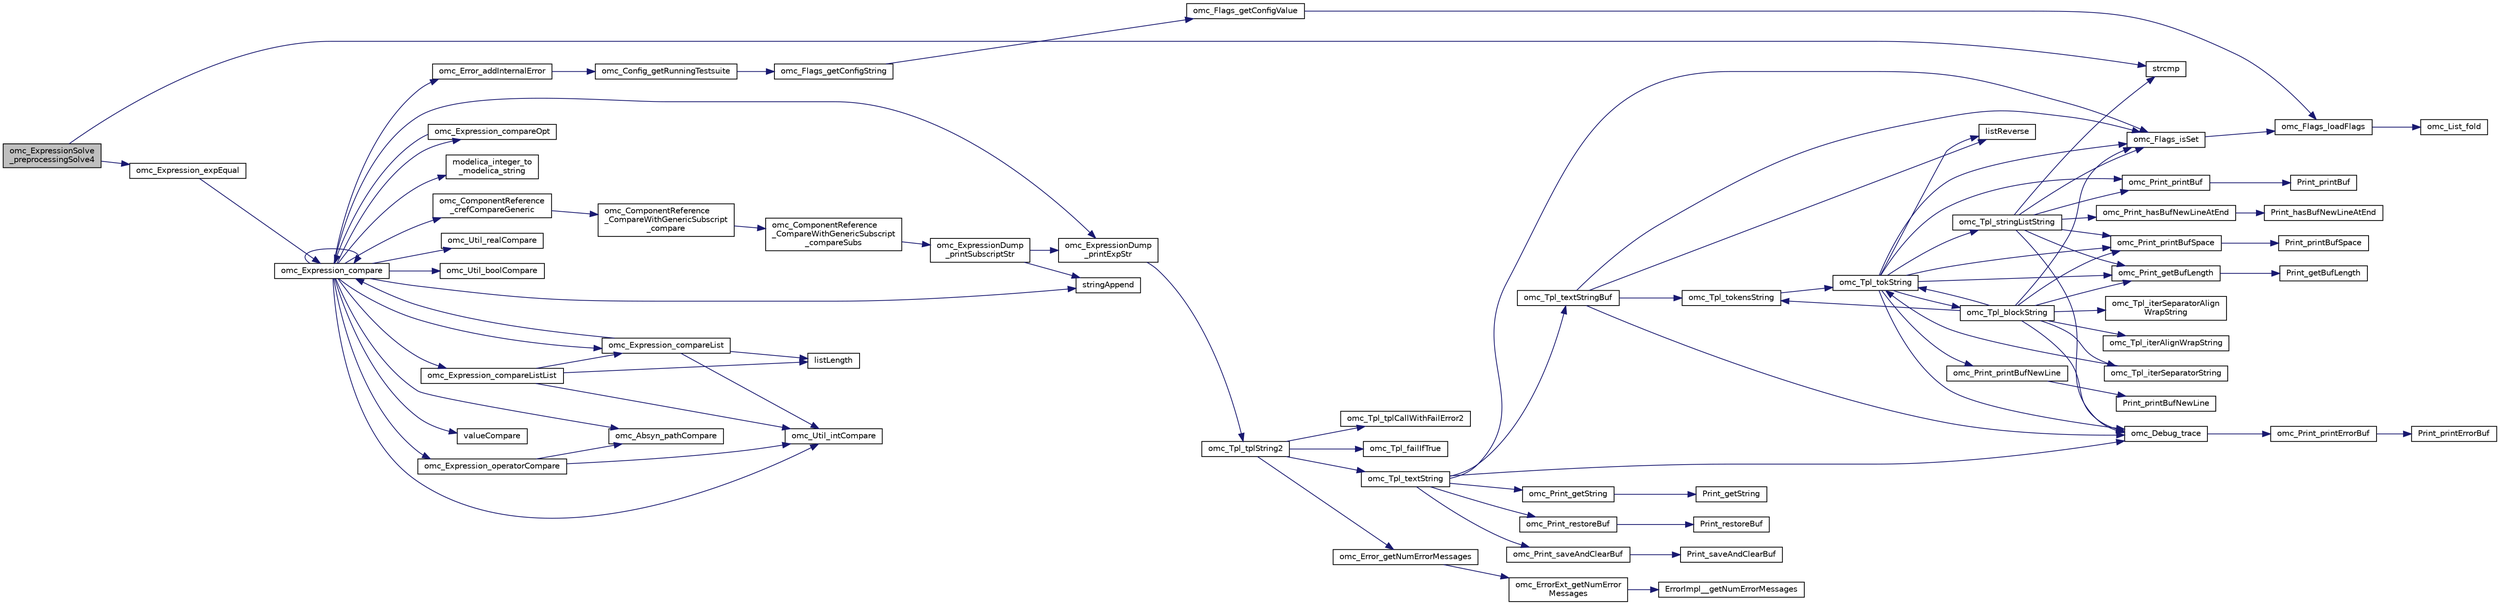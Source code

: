 digraph "omc_ExpressionSolve_preprocessingSolve4"
{
  edge [fontname="Helvetica",fontsize="10",labelfontname="Helvetica",labelfontsize="10"];
  node [fontname="Helvetica",fontsize="10",shape=record];
  rankdir="LR";
  Node4435 [label="omc_ExpressionSolve\l_preprocessingSolve4",height=0.2,width=0.4,color="black", fillcolor="grey75", style="filled", fontcolor="black"];
  Node4435 -> Node4436 [color="midnightblue",fontsize="10",style="solid",fontname="Helvetica"];
  Node4436 [label="strcmp",height=0.2,width=0.4,color="black", fillcolor="white", style="filled",URL="$db/d13/_c_vode_get_8m.html#ab022bbe018438998408fda94a327a547"];
  Node4435 -> Node4437 [color="midnightblue",fontsize="10",style="solid",fontname="Helvetica"];
  Node4437 [label="omc_Expression_expEqual",height=0.2,width=0.4,color="black", fillcolor="white", style="filled",URL="$d1/d08/_expression_8c.html#a727c2d71e50fbdea8642fae69ae93865"];
  Node4437 -> Node4438 [color="midnightblue",fontsize="10",style="solid",fontname="Helvetica"];
  Node4438 [label="omc_Expression_compare",height=0.2,width=0.4,color="black", fillcolor="white", style="filled",URL="$d1/d08/_expression_8c.html#ae347a42a06aa09fad64c2865f34f4b16"];
  Node4438 -> Node4439 [color="midnightblue",fontsize="10",style="solid",fontname="Helvetica"];
  Node4439 [label="omc_Util_intCompare",height=0.2,width=0.4,color="black", fillcolor="white", style="filled",URL="$d9/d7c/_compiler_2boot_2build_2util_8c.html#a8c1b9eb65476185bd4d9073249caefa4"];
  Node4438 -> Node4440 [color="midnightblue",fontsize="10",style="solid",fontname="Helvetica"];
  Node4440 [label="omc_Util_realCompare",height=0.2,width=0.4,color="black", fillcolor="white", style="filled",URL="$d9/d7c/_compiler_2boot_2build_2util_8c.html#ad3153e4a426627a738650a4f34f9c2ce"];
  Node4438 -> Node4441 [color="midnightblue",fontsize="10",style="solid",fontname="Helvetica"];
  Node4441 [label="omc_Util_boolCompare",height=0.2,width=0.4,color="black", fillcolor="white", style="filled",URL="$d9/d7c/_compiler_2boot_2build_2util_8c.html#a6f55cec19f885ce4f99b4bfa140e48c0"];
  Node4438 -> Node4442 [color="midnightblue",fontsize="10",style="solid",fontname="Helvetica"];
  Node4442 [label="omc_Absyn_pathCompare",height=0.2,width=0.4,color="black", fillcolor="white", style="filled",URL="$d0/d78/_absyn_8c.html#a32967c17d7e54d1e80801db59aa80bb5"];
  Node4438 -> Node4443 [color="midnightblue",fontsize="10",style="solid",fontname="Helvetica"];
  Node4443 [label="omc_ComponentReference\l_crefCompareGeneric",height=0.2,width=0.4,color="black", fillcolor="white", style="filled",URL="$d9/d14/_component_reference_8c.html#aed25fca780782b5468b9d436b3666d7c"];
  Node4443 -> Node4444 [color="midnightblue",fontsize="10",style="solid",fontname="Helvetica"];
  Node4444 [label="omc_ComponentReference\l_CompareWithGenericSubscript\l_compare",height=0.2,width=0.4,color="black", fillcolor="white", style="filled",URL="$d9/d14/_component_reference_8c.html#a9a3bc1c607fce9b05543ff90c7daa061"];
  Node4444 -> Node4445 [color="midnightblue",fontsize="10",style="solid",fontname="Helvetica"];
  Node4445 [label="omc_ComponentReference\l_CompareWithGenericSubscript\l_compareSubs",height=0.2,width=0.4,color="black", fillcolor="white", style="filled",URL="$d9/d14/_component_reference_8c.html#a2ad21168d248f7cd3e4f01c91ad6d96b"];
  Node4445 -> Node4446 [color="midnightblue",fontsize="10",style="solid",fontname="Helvetica"];
  Node4446 [label="omc_ExpressionDump\l_printSubscriptStr",height=0.2,width=0.4,color="black", fillcolor="white", style="filled",URL="$d8/d16/_expression_dump_8c.html#aafa80c8c9fb7c5a026da080e4ec312ff"];
  Node4446 -> Node4447 [color="midnightblue",fontsize="10",style="solid",fontname="Helvetica"];
  Node4447 [label="omc_ExpressionDump\l_printExpStr",height=0.2,width=0.4,color="black", fillcolor="white", style="filled",URL="$d8/d16/_expression_dump_8c.html#ab1b14f2e6c847006a4235d1905bb2637"];
  Node4447 -> Node4448 [color="midnightblue",fontsize="10",style="solid",fontname="Helvetica"];
  Node4448 [label="omc_Tpl_tplString2",height=0.2,width=0.4,color="black", fillcolor="white", style="filled",URL="$d7/d52/_tpl_8c.html#a19e668217f7d6c0b176843e40633cae2"];
  Node4448 -> Node4449 [color="midnightblue",fontsize="10",style="solid",fontname="Helvetica"];
  Node4449 [label="omc_Error_getNumErrorMessages",height=0.2,width=0.4,color="black", fillcolor="white", style="filled",URL="$db/da1/_compiler_2boot_2build_2error_8c.html#a6f9ff3d03e91883492e13af7fbc088ff"];
  Node4449 -> Node4450 [color="midnightblue",fontsize="10",style="solid",fontname="Helvetica"];
  Node4450 [label="omc_ErrorExt_getNumError\lMessages",height=0.2,width=0.4,color="black", fillcolor="white", style="filled",URL="$d4/dce/_error_ext_8c.html#a0195f83af0487b3e7bf35deb4225e582"];
  Node4450 -> Node4451 [color="midnightblue",fontsize="10",style="solid",fontname="Helvetica"];
  Node4451 [label="ErrorImpl__getNumErrorMessages",height=0.2,width=0.4,color="black", fillcolor="white", style="filled",URL="$d1/d40/boot_2build_2_error_ext_8h.html#a1206137921767ad0e49abe96adf7b5e3"];
  Node4448 -> Node4452 [color="midnightblue",fontsize="10",style="solid",fontname="Helvetica"];
  Node4452 [label="omc_Tpl_tplCallWithFailError2",height=0.2,width=0.4,color="black", fillcolor="white", style="filled",URL="$d7/d52/_tpl_8c.html#af79df210cda1bb788fce4ef64cb58a0f"];
  Node4448 -> Node4453 [color="midnightblue",fontsize="10",style="solid",fontname="Helvetica"];
  Node4453 [label="omc_Tpl_failIfTrue",height=0.2,width=0.4,color="black", fillcolor="white", style="filled",URL="$d7/d52/_tpl_8c.html#a4c5af303d93cb4cea7b309b336519c31"];
  Node4448 -> Node4454 [color="midnightblue",fontsize="10",style="solid",fontname="Helvetica"];
  Node4454 [label="omc_Tpl_textString",height=0.2,width=0.4,color="black", fillcolor="white", style="filled",URL="$d7/d52/_tpl_8c.html#a3df7e553e36d815ca12207c1b633f741"];
  Node4454 -> Node4455 [color="midnightblue",fontsize="10",style="solid",fontname="Helvetica"];
  Node4455 [label="omc_Print_saveAndClearBuf",height=0.2,width=0.4,color="black", fillcolor="white", style="filled",URL="$dc/d4a/_print_8c.html#a9be4a7e0fd8ef4d0e9a96b6a7d30129b"];
  Node4455 -> Node4456 [color="midnightblue",fontsize="10",style="solid",fontname="Helvetica"];
  Node4456 [label="Print_saveAndClearBuf",height=0.2,width=0.4,color="black", fillcolor="white", style="filled",URL="$db/def/_print_8h.html#afbd06f69772f11802874118538c5e3cb"];
  Node4454 -> Node4457 [color="midnightblue",fontsize="10",style="solid",fontname="Helvetica"];
  Node4457 [label="omc_Tpl_textStringBuf",height=0.2,width=0.4,color="black", fillcolor="white", style="filled",URL="$d7/d52/_tpl_8c.html#a569b285dc7a7a3d881d4a69ee8857b85"];
  Node4457 -> Node4458 [color="midnightblue",fontsize="10",style="solid",fontname="Helvetica"];
  Node4458 [label="omc_Tpl_tokensString",height=0.2,width=0.4,color="black", fillcolor="white", style="filled",URL="$d7/d52/_tpl_8c.html#a2085a822c35dc488683fbb303c0d6546"];
  Node4458 -> Node4459 [color="midnightblue",fontsize="10",style="solid",fontname="Helvetica"];
  Node4459 [label="omc_Tpl_tokString",height=0.2,width=0.4,color="black", fillcolor="white", style="filled",URL="$d7/d52/_tpl_8c.html#aaad1c380626ef433bd8e0102f48743cf"];
  Node4459 -> Node4460 [color="midnightblue",fontsize="10",style="solid",fontname="Helvetica"];
  Node4460 [label="omc_Print_printBufNewLine",height=0.2,width=0.4,color="black", fillcolor="white", style="filled",URL="$dc/d4a/_print_8c.html#a56936142cb06c2610c5c55a0f0672826"];
  Node4460 -> Node4461 [color="midnightblue",fontsize="10",style="solid",fontname="Helvetica"];
  Node4461 [label="Print_printBufNewLine",height=0.2,width=0.4,color="black", fillcolor="white", style="filled",URL="$db/def/_print_8h.html#a3b18f8c254923287e4e0dc39d5c39a3a"];
  Node4459 -> Node4462 [color="midnightblue",fontsize="10",style="solid",fontname="Helvetica"];
  Node4462 [label="omc_Print_getBufLength",height=0.2,width=0.4,color="black", fillcolor="white", style="filled",URL="$dc/d4a/_print_8c.html#a65cb82b6b1bc6acf3a656ef9978109b2"];
  Node4462 -> Node4463 [color="midnightblue",fontsize="10",style="solid",fontname="Helvetica"];
  Node4463 [label="Print_getBufLength",height=0.2,width=0.4,color="black", fillcolor="white", style="filled",URL="$db/def/_print_8h.html#a512282b99288e8ec6b431e7dee78c76f"];
  Node4459 -> Node4464 [color="midnightblue",fontsize="10",style="solid",fontname="Helvetica"];
  Node4464 [label="omc_Print_printBufSpace",height=0.2,width=0.4,color="black", fillcolor="white", style="filled",URL="$dc/d4a/_print_8c.html#a02aa663c225bece7c208406683415d6f"];
  Node4464 -> Node4465 [color="midnightblue",fontsize="10",style="solid",fontname="Helvetica"];
  Node4465 [label="Print_printBufSpace",height=0.2,width=0.4,color="black", fillcolor="white", style="filled",URL="$db/def/_print_8h.html#a494a05754b95d4ded8cf421fe8799495"];
  Node4459 -> Node4466 [color="midnightblue",fontsize="10",style="solid",fontname="Helvetica"];
  Node4466 [label="omc_Print_printBuf",height=0.2,width=0.4,color="black", fillcolor="white", style="filled",URL="$dc/d4a/_print_8c.html#a0814578dcc1618c6b57729067765170b"];
  Node4466 -> Node4467 [color="midnightblue",fontsize="10",style="solid",fontname="Helvetica"];
  Node4467 [label="Print_printBuf",height=0.2,width=0.4,color="black", fillcolor="white", style="filled",URL="$db/def/_print_8h.html#a4e09b57c2e6549226f6669ca20a3cf07"];
  Node4459 -> Node4468 [color="midnightblue",fontsize="10",style="solid",fontname="Helvetica"];
  Node4468 [label="omc_Tpl_stringListString",height=0.2,width=0.4,color="black", fillcolor="white", style="filled",URL="$d7/d52/_tpl_8c.html#aee284774d669dd515363b1fac8b7086c"];
  Node4468 -> Node4436 [color="midnightblue",fontsize="10",style="solid",fontname="Helvetica"];
  Node4468 -> Node4462 [color="midnightblue",fontsize="10",style="solid",fontname="Helvetica"];
  Node4468 -> Node4464 [color="midnightblue",fontsize="10",style="solid",fontname="Helvetica"];
  Node4468 -> Node4466 [color="midnightblue",fontsize="10",style="solid",fontname="Helvetica"];
  Node4468 -> Node4469 [color="midnightblue",fontsize="10",style="solid",fontname="Helvetica"];
  Node4469 [label="omc_Print_hasBufNewLineAtEnd",height=0.2,width=0.4,color="black", fillcolor="white", style="filled",URL="$dc/d4a/_print_8c.html#a688e4a253785b1cd5b77e1a52c1a6dca"];
  Node4469 -> Node4470 [color="midnightblue",fontsize="10",style="solid",fontname="Helvetica"];
  Node4470 [label="Print_hasBufNewLineAtEnd",height=0.2,width=0.4,color="black", fillcolor="white", style="filled",URL="$db/def/_print_8h.html#a6941baa09472d7bbc87bec9ba099d164"];
  Node4468 -> Node4471 [color="midnightblue",fontsize="10",style="solid",fontname="Helvetica"];
  Node4471 [label="omc_Flags_isSet",height=0.2,width=0.4,color="black", fillcolor="white", style="filled",URL="$d3/db3/_flags_8c.html#a34e6591659b1578969141a635ff24042"];
  Node4471 -> Node4472 [color="midnightblue",fontsize="10",style="solid",fontname="Helvetica"];
  Node4472 [label="omc_Flags_loadFlags",height=0.2,width=0.4,color="black", fillcolor="white", style="filled",URL="$d3/db3/_flags_8c.html#a760d66f53b65ac257876ca0f6308f09f"];
  Node4472 -> Node4473 [color="midnightblue",fontsize="10",style="solid",fontname="Helvetica"];
  Node4473 [label="omc_List_fold",height=0.2,width=0.4,color="black", fillcolor="white", style="filled",URL="$da/d72/_compiler_2boot_2build_2list_8c.html#a3ec1ee3a5ff53be9af368e290be09182"];
  Node4468 -> Node4474 [color="midnightblue",fontsize="10",style="solid",fontname="Helvetica"];
  Node4474 [label="omc_Debug_trace",height=0.2,width=0.4,color="black", fillcolor="white", style="filled",URL="$d6/d1d/_compiler_2boot_2build_2debug_8c.html#a465f6e24432a8b1db4c7576ea09e7259"];
  Node4474 -> Node4475 [color="midnightblue",fontsize="10",style="solid",fontname="Helvetica"];
  Node4475 [label="omc_Print_printErrorBuf",height=0.2,width=0.4,color="black", fillcolor="white", style="filled",URL="$dc/d4a/_print_8c.html#a136f27763cbad8fdab9e975d877aff4b"];
  Node4475 -> Node4476 [color="midnightblue",fontsize="10",style="solid",fontname="Helvetica"];
  Node4476 [label="Print_printErrorBuf",height=0.2,width=0.4,color="black", fillcolor="white", style="filled",URL="$db/def/_print_8h.html#ac4ef051f731ad4fd851c45be8d215b4c"];
  Node4459 -> Node4477 [color="midnightblue",fontsize="10",style="solid",fontname="Helvetica"];
  Node4477 [label="omc_Tpl_blockString",height=0.2,width=0.4,color="black", fillcolor="white", style="filled",URL="$d7/d52/_tpl_8c.html#a5439b4832f78013add9b4aa8389f2bdc"];
  Node4477 -> Node4458 [color="midnightblue",fontsize="10",style="solid",fontname="Helvetica"];
  Node4477 -> Node4464 [color="midnightblue",fontsize="10",style="solid",fontname="Helvetica"];
  Node4477 -> Node4462 [color="midnightblue",fontsize="10",style="solid",fontname="Helvetica"];
  Node4477 -> Node4459 [color="midnightblue",fontsize="10",style="solid",fontname="Helvetica"];
  Node4477 -> Node4478 [color="midnightblue",fontsize="10",style="solid",fontname="Helvetica"];
  Node4478 [label="omc_Tpl_iterSeparatorString",height=0.2,width=0.4,color="black", fillcolor="white", style="filled",URL="$d7/d52/_tpl_8c.html#aac82332fb79d7c0b20e59be6a4161452"];
  Node4478 -> Node4459 [color="midnightblue",fontsize="10",style="solid",fontname="Helvetica"];
  Node4477 -> Node4479 [color="midnightblue",fontsize="10",style="solid",fontname="Helvetica"];
  Node4479 [label="omc_Tpl_iterSeparatorAlign\lWrapString",height=0.2,width=0.4,color="black", fillcolor="white", style="filled",URL="$d7/d52/_tpl_8c.html#abf190d9e11ccd80e0749d132287e5052"];
  Node4477 -> Node4480 [color="midnightblue",fontsize="10",style="solid",fontname="Helvetica"];
  Node4480 [label="omc_Tpl_iterAlignWrapString",height=0.2,width=0.4,color="black", fillcolor="white", style="filled",URL="$d7/d52/_tpl_8c.html#a6b1e4c1278b1da42e896a4ea81cc6fd3"];
  Node4477 -> Node4471 [color="midnightblue",fontsize="10",style="solid",fontname="Helvetica"];
  Node4477 -> Node4474 [color="midnightblue",fontsize="10",style="solid",fontname="Helvetica"];
  Node4459 -> Node4481 [color="midnightblue",fontsize="10",style="solid",fontname="Helvetica"];
  Node4481 [label="listReverse",height=0.2,width=0.4,color="black", fillcolor="white", style="filled",URL="$d2/d57/build_2include_2omc_2c_2meta_2meta__modelica__builtin_8h.html#a81001ba45c298ade27540edd2589777c"];
  Node4459 -> Node4471 [color="midnightblue",fontsize="10",style="solid",fontname="Helvetica"];
  Node4459 -> Node4474 [color="midnightblue",fontsize="10",style="solid",fontname="Helvetica"];
  Node4457 -> Node4481 [color="midnightblue",fontsize="10",style="solid",fontname="Helvetica"];
  Node4457 -> Node4471 [color="midnightblue",fontsize="10",style="solid",fontname="Helvetica"];
  Node4457 -> Node4474 [color="midnightblue",fontsize="10",style="solid",fontname="Helvetica"];
  Node4454 -> Node4482 [color="midnightblue",fontsize="10",style="solid",fontname="Helvetica"];
  Node4482 [label="omc_Print_getString",height=0.2,width=0.4,color="black", fillcolor="white", style="filled",URL="$dc/d4a/_print_8c.html#a24f4e5ba012abc81ac68e0c3bfb3dfcb"];
  Node4482 -> Node4483 [color="midnightblue",fontsize="10",style="solid",fontname="Helvetica"];
  Node4483 [label="Print_getString",height=0.2,width=0.4,color="black", fillcolor="white", style="filled",URL="$db/def/_print_8h.html#adc535a7680da761472c50a3613eba8d7"];
  Node4454 -> Node4484 [color="midnightblue",fontsize="10",style="solid",fontname="Helvetica"];
  Node4484 [label="omc_Print_restoreBuf",height=0.2,width=0.4,color="black", fillcolor="white", style="filled",URL="$dc/d4a/_print_8c.html#ab5cdbbbaeeac69f9d76f10b1354c7ba2"];
  Node4484 -> Node4485 [color="midnightblue",fontsize="10",style="solid",fontname="Helvetica"];
  Node4485 [label="Print_restoreBuf",height=0.2,width=0.4,color="black", fillcolor="white", style="filled",URL="$db/def/_print_8h.html#a30efd8fc4a8cb13b594cb63bcac9407c"];
  Node4454 -> Node4471 [color="midnightblue",fontsize="10",style="solid",fontname="Helvetica"];
  Node4454 -> Node4474 [color="midnightblue",fontsize="10",style="solid",fontname="Helvetica"];
  Node4446 -> Node4486 [color="midnightblue",fontsize="10",style="solid",fontname="Helvetica"];
  Node4486 [label="stringAppend",height=0.2,width=0.4,color="black", fillcolor="white", style="filled",URL="$d7/deb/build_2include_2omc_2c_2util_2modelica__string_8c.html#a751007abc59e9ca7978f2af10a0c814f"];
  Node4438 -> Node4487 [color="midnightblue",fontsize="10",style="solid",fontname="Helvetica"];
  Node4487 [label="valueCompare",height=0.2,width=0.4,color="black", fillcolor="white", style="filled",URL="$dc/dd0/build_2include_2omc_2c_2meta_2meta__modelica_8h.html#af129ecd241889f9515fe7ae33e186ea5"];
  Node4438 -> Node4488 [color="midnightblue",fontsize="10",style="solid",fontname="Helvetica"];
  Node4488 [label="omc_Expression_compareList",height=0.2,width=0.4,color="black", fillcolor="white", style="filled",URL="$d1/d08/_expression_8c.html#a1c182fcc3301078d2ea3a6d950aae225"];
  Node4488 -> Node4489 [color="midnightblue",fontsize="10",style="solid",fontname="Helvetica"];
  Node4489 [label="listLength",height=0.2,width=0.4,color="black", fillcolor="white", style="filled",URL="$d2/d57/build_2include_2omc_2c_2meta_2meta__modelica__builtin_8h.html#a6983369f3c3e3e8cc41ac483c9a9baf1"];
  Node4488 -> Node4439 [color="midnightblue",fontsize="10",style="solid",fontname="Helvetica"];
  Node4488 -> Node4438 [color="midnightblue",fontsize="10",style="solid",fontname="Helvetica"];
  Node4438 -> Node4490 [color="midnightblue",fontsize="10",style="solid",fontname="Helvetica"];
  Node4490 [label="omc_Expression_compareListList",height=0.2,width=0.4,color="black", fillcolor="white", style="filled",URL="$d1/d08/_expression_8c.html#a6d48a641aea85397e12d356d4578dfe2"];
  Node4490 -> Node4489 [color="midnightblue",fontsize="10",style="solid",fontname="Helvetica"];
  Node4490 -> Node4439 [color="midnightblue",fontsize="10",style="solid",fontname="Helvetica"];
  Node4490 -> Node4488 [color="midnightblue",fontsize="10",style="solid",fontname="Helvetica"];
  Node4438 -> Node4491 [color="midnightblue",fontsize="10",style="solid",fontname="Helvetica"];
  Node4491 [label="omc_Expression_operatorCompare",height=0.2,width=0.4,color="black", fillcolor="white", style="filled",URL="$d1/d08/_expression_8c.html#a8c477fe35fb2e4dd1e7b0f8d9b0113d3"];
  Node4491 -> Node4442 [color="midnightblue",fontsize="10",style="solid",fontname="Helvetica"];
  Node4491 -> Node4439 [color="midnightblue",fontsize="10",style="solid",fontname="Helvetica"];
  Node4438 -> Node4438 [color="midnightblue",fontsize="10",style="solid",fontname="Helvetica"];
  Node4438 -> Node4492 [color="midnightblue",fontsize="10",style="solid",fontname="Helvetica"];
  Node4492 [label="omc_Expression_compareOpt",height=0.2,width=0.4,color="black", fillcolor="white", style="filled",URL="$d1/d08/_expression_8c.html#a3a159120e7085130201616ed56bab4a9"];
  Node4492 -> Node4438 [color="midnightblue",fontsize="10",style="solid",fontname="Helvetica"];
  Node4438 -> Node4493 [color="midnightblue",fontsize="10",style="solid",fontname="Helvetica"];
  Node4493 [label="modelica_integer_to\l_modelica_string",height=0.2,width=0.4,color="black", fillcolor="white", style="filled",URL="$d7/deb/build_2include_2omc_2c_2util_2modelica__string_8c.html#a672ff4045e2d75c0029e6cc5d7f0a507"];
  Node4438 -> Node4486 [color="midnightblue",fontsize="10",style="solid",fontname="Helvetica"];
  Node4438 -> Node4447 [color="midnightblue",fontsize="10",style="solid",fontname="Helvetica"];
  Node4438 -> Node4494 [color="midnightblue",fontsize="10",style="solid",fontname="Helvetica"];
  Node4494 [label="omc_Error_addInternalError",height=0.2,width=0.4,color="black", fillcolor="white", style="filled",URL="$db/da1/_compiler_2boot_2build_2error_8c.html#af2095b97605381e4a896bbbf299ba506"];
  Node4494 -> Node4495 [color="midnightblue",fontsize="10",style="solid",fontname="Helvetica"];
  Node4495 [label="omc_Config_getRunningTestsuite",height=0.2,width=0.4,color="black", fillcolor="white", style="filled",URL="$d1/d5c/_config_8c.html#afa2f208e09cd9979df49295043109099"];
  Node4495 -> Node4496 [color="midnightblue",fontsize="10",style="solid",fontname="Helvetica"];
  Node4496 [label="omc_Flags_getConfigString",height=0.2,width=0.4,color="black", fillcolor="white", style="filled",URL="$d3/db3/_flags_8c.html#a1bdc57ee7db1a86ebd954e1aa4d04c0c"];
  Node4496 -> Node4497 [color="midnightblue",fontsize="10",style="solid",fontname="Helvetica"];
  Node4497 [label="omc_Flags_getConfigValue",height=0.2,width=0.4,color="black", fillcolor="white", style="filled",URL="$d3/db3/_flags_8c.html#a96ba70d54b6662cf90933a207c0c6b8e"];
  Node4497 -> Node4472 [color="midnightblue",fontsize="10",style="solid",fontname="Helvetica"];
}
